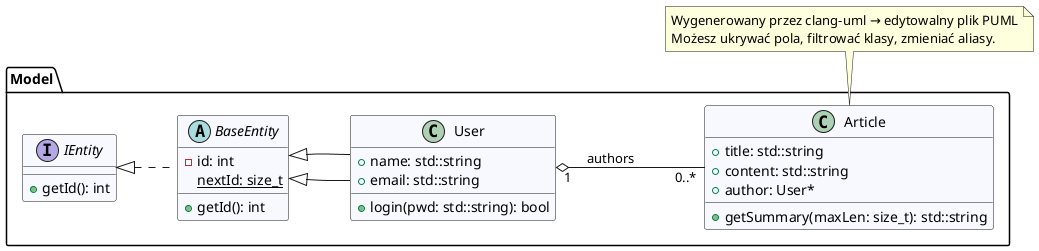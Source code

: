 @startuml

' -- OPIS PLANTUML: każda klasa ma atrybuty i metody, public (+), private (–), protected (#)
' patrz: PlantUML Language Guide, pola/metody w formacie "name: Type", symbole (+/-/ etc) :contentReference[oaicite:1]{index=1}

package "Model" {
  interface IEntity {
    +getId(): int
  }

  abstract class BaseEntity implements IEntity {
    -id: int
    +getId(): int
    {static} nextId: size_t
  }

  class User extends BaseEntity {
    +name: std::string
    +email: std::string
    +login(pwd: std::string): bool
  }

  class Article {
    +title: std::string
    +content: std::string
    +author: User*
    +getSummary(maxLen: size_t): std::string
  }
}

' -- RELACJE / PAKIETY: dziedziczenie, agregacja
User "1" o-- "0..*" Article : authors
BaseEntity <|-- User

note right of Article
  Wygenerowany przez clang‑uml → edytowalny plik PUML
  Możesz ukrywać pola, filtrować klasy, zmieniać aliasy.
end note

' -- LAYOUT: kierunek rysowania + styl koloru
left to right direction
skinparam classBackgroundColor #F8F8FF

@enduml
`